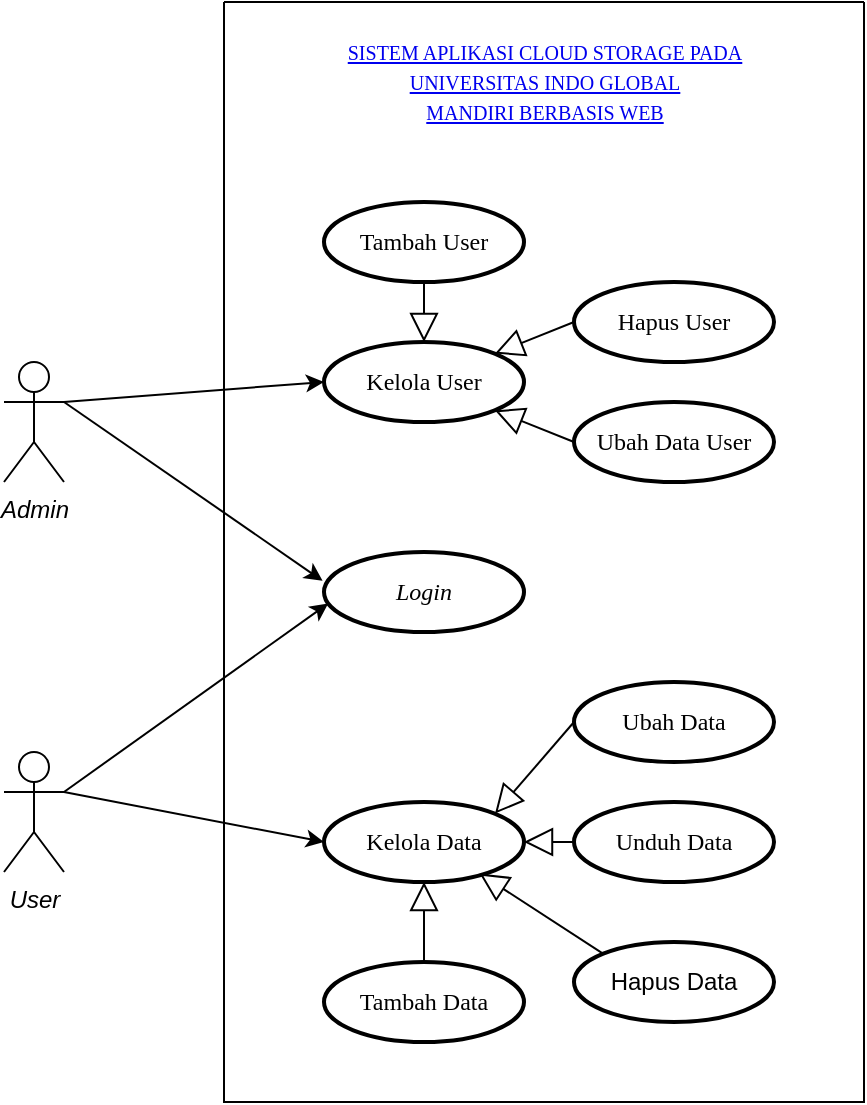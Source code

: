 <mxfile version="24.3.0" type="device">
  <diagram name="Page-1" id="Fcc1T9phfIbI1bTRVX9n">
    <mxGraphModel dx="1195" dy="682" grid="1" gridSize="10" guides="1" tooltips="1" connect="1" arrows="1" fold="1" page="1" pageScale="1" pageWidth="850" pageHeight="1100" math="0" shadow="0">
      <root>
        <mxCell id="0" />
        <mxCell id="1" parent="0" />
        <mxCell id="rWLaTV12xomInbaRfFif-10" value="&lt;i data-sider-select-id=&quot;875af68b-1a76-420d-96b5-91dd6cced167&quot;&gt;User&lt;/i&gt;" style="shape=umlActor;verticalLabelPosition=bottom;verticalAlign=top;html=1;" vertex="1" parent="1">
          <mxGeometry x="90" y="425" width="30" height="60" as="geometry" />
        </mxCell>
        <mxCell id="rWLaTV12xomInbaRfFif-11" value="&lt;i data-sider-select-id=&quot;42cf9fa2-a383-4419-97d2-a9e3e5a75506&quot;&gt;Admin&lt;/i&gt;" style="shape=umlActor;verticalLabelPosition=bottom;verticalAlign=top;html=1;" vertex="1" parent="1">
          <mxGeometry x="90" y="230" width="30" height="60" as="geometry" />
        </mxCell>
        <mxCell id="rWLaTV12xomInbaRfFif-28" value="" style="endArrow=classic;html=1;rounded=0;exitX=1;exitY=0.333;exitDx=0;exitDy=0;exitPerimeter=0;entryX=0.021;entryY=0.643;entryDx=0;entryDy=0;entryPerimeter=0;" edge="1" parent="1" source="rWLaTV12xomInbaRfFif-10" target="rWLaTV12xomInbaRfFif-18">
          <mxGeometry width="50" height="50" relative="1" as="geometry">
            <mxPoint x="340" y="540" as="sourcePoint" />
            <mxPoint x="320" y="480" as="targetPoint" />
          </mxGeometry>
        </mxCell>
        <mxCell id="rWLaTV12xomInbaRfFif-30" value="" style="endArrow=classic;html=1;rounded=0;exitX=1;exitY=0.333;exitDx=0;exitDy=0;exitPerimeter=0;entryX=-0.007;entryY=0.36;entryDx=0;entryDy=0;entryPerimeter=0;" edge="1" parent="1" source="rWLaTV12xomInbaRfFif-11" target="rWLaTV12xomInbaRfFif-18">
          <mxGeometry width="50" height="50" relative="1" as="geometry">
            <mxPoint x="330" y="550" as="sourcePoint" />
            <mxPoint x="270" y="250" as="targetPoint" />
          </mxGeometry>
        </mxCell>
        <mxCell id="rWLaTV12xomInbaRfFif-37" value="" style="swimlane;startSize=0;" vertex="1" parent="1">
          <mxGeometry x="200" y="50" width="320" height="550" as="geometry" />
        </mxCell>
        <mxCell id="rWLaTV12xomInbaRfFif-58" value="&lt;a name=&quot;_Hlk164982327&quot;&gt;&lt;span data-sider-select-id=&quot;b497a8ee-940e-438e-814c-84d27de13650&quot; style=&quot;line-height: 107%; font-family: &amp;quot;Times New Roman&amp;quot;, serif;&quot; lang=&quot;EN-US&quot;&gt;&lt;font data-sider-select-id=&quot;41bdfc3f-b957-439e-b9e5-12259365b38b&quot; style=&quot;font-size: 10px;&quot;&gt;SISTEM APLIKASI CLOUD STORAGE PADA&lt;/font&gt;&lt;/span&gt;&lt;/a&gt;&lt;div&gt;&lt;a name=&quot;_Hlk164982327&quot;&gt;&lt;span data-sider-select-id=&quot;b497a8ee-940e-438e-814c-84d27de13650&quot; style=&quot;line-height: 107%; font-family: &amp;quot;Times New Roman&amp;quot;, serif;&quot; lang=&quot;EN-US&quot;&gt;&lt;font data-sider-select-id=&quot;41bdfc3f-b957-439e-b9e5-12259365b38b&quot; style=&quot;font-size: 10px;&quot;&gt;UNIVERSITAS INDO GLOBAL&lt;br&gt;MANDIRI BERBASIS WEB&lt;/font&gt;&lt;/span&gt;&lt;/a&gt;&lt;/div&gt;" style="text;html=1;align=center;verticalAlign=middle;resizable=0;points=[];autosize=1;strokeColor=none;fillColor=none;" vertex="1" parent="rWLaTV12xomInbaRfFif-37">
          <mxGeometry x="50" y="10" width="220" height="60" as="geometry" />
        </mxCell>
        <mxCell id="rWLaTV12xomInbaRfFif-46" value="&lt;font data-sider-select-id=&quot;2383cc40-95ec-4c2f-be98-fb768a32d19f&quot; face=&quot;Times New Roman&quot;&gt;Tambah User&lt;/font&gt;" style="strokeWidth=2;html=1;shape=mxgraph.flowchart.start_1;whiteSpace=wrap;" vertex="1" parent="rWLaTV12xomInbaRfFif-37">
          <mxGeometry x="50" y="100" width="100" height="40" as="geometry" />
        </mxCell>
        <mxCell id="rWLaTV12xomInbaRfFif-42" value="&lt;font data-sider-select-id=&quot;a2499c81-ecbc-428b-a66f-d0fd2b211790&quot; face=&quot;Times New Roman&quot;&gt;Kelola User&lt;/font&gt;" style="strokeWidth=2;html=1;shape=mxgraph.flowchart.start_1;whiteSpace=wrap;" vertex="1" parent="rWLaTV12xomInbaRfFif-37">
          <mxGeometry x="50" y="170" width="100" height="40" as="geometry" />
        </mxCell>
        <mxCell id="rWLaTV12xomInbaRfFif-52" value="" style="endArrow=block;html=1;rounded=0;exitX=0.5;exitY=1;exitDx=0;exitDy=0;exitPerimeter=0;entryX=0.5;entryY=0;entryDx=0;entryDy=0;entryPerimeter=0;endFill=0;endSize=12;" edge="1" parent="rWLaTV12xomInbaRfFif-37" source="rWLaTV12xomInbaRfFif-46" target="rWLaTV12xomInbaRfFif-42">
          <mxGeometry width="50" height="50" relative="1" as="geometry">
            <mxPoint x="200" y="145" as="sourcePoint" />
            <mxPoint x="153" y="187" as="targetPoint" />
          </mxGeometry>
        </mxCell>
        <mxCell id="rWLaTV12xomInbaRfFif-18" value="&lt;font data-sider-select-id=&quot;e4a3e0ee-0ef8-4b8d-976e-70de09336564&quot; face=&quot;Times New Roman&quot;&gt;&lt;i data-sider-select-id=&quot;9661b658-2831-483a-a566-1d33a366ef66&quot;&gt;Login&lt;/i&gt;&lt;/font&gt;" style="strokeWidth=2;html=1;shape=mxgraph.flowchart.start_1;whiteSpace=wrap;" vertex="1" parent="rWLaTV12xomInbaRfFif-37">
          <mxGeometry x="50" y="275" width="100" height="40" as="geometry" />
        </mxCell>
        <mxCell id="rWLaTV12xomInbaRfFif-13" value="&lt;font data-sider-select-id=&quot;a2499c81-ecbc-428b-a66f-d0fd2b211790&quot; face=&quot;Times New Roman&quot;&gt;Kelola Data&lt;/font&gt;" style="strokeWidth=2;html=1;shape=mxgraph.flowchart.start_1;whiteSpace=wrap;" vertex="1" parent="rWLaTV12xomInbaRfFif-37">
          <mxGeometry x="50" y="400" width="100" height="40" as="geometry" />
        </mxCell>
        <mxCell id="rWLaTV12xomInbaRfFif-25" value="&lt;font data-sider-select-id=&quot;2383cc40-95ec-4c2f-be98-fb768a32d19f&quot; face=&quot;Times New Roman&quot;&gt;Tambah Data&lt;/font&gt;" style="strokeWidth=2;html=1;shape=mxgraph.flowchart.start_1;whiteSpace=wrap;" vertex="1" parent="rWLaTV12xomInbaRfFif-37">
          <mxGeometry x="50" y="480" width="100" height="40" as="geometry" />
        </mxCell>
        <mxCell id="rWLaTV12xomInbaRfFif-56" value="" style="endArrow=block;html=1;rounded=0;exitX=0.5;exitY=0;exitDx=0;exitDy=0;exitPerimeter=0;entryX=0.5;entryY=1;entryDx=0;entryDy=0;entryPerimeter=0;endFill=0;endSize=12;" edge="1" parent="rWLaTV12xomInbaRfFif-37" source="rWLaTV12xomInbaRfFif-25" target="rWLaTV12xomInbaRfFif-13">
          <mxGeometry width="50" height="50" relative="1" as="geometry">
            <mxPoint x="210" y="485" as="sourcePoint" />
            <mxPoint x="153" y="453" as="targetPoint" />
          </mxGeometry>
        </mxCell>
        <mxCell id="rWLaTV12xomInbaRfFif-19" value="&lt;font data-sider-select-id=&quot;ace2b0cb-16a5-4c7d-add7-e099d607efed&quot; face=&quot;Times New Roman&quot;&gt;Unduh Data&lt;/font&gt;" style="strokeWidth=2;html=1;shape=mxgraph.flowchart.start_1;whiteSpace=wrap;" vertex="1" parent="rWLaTV12xomInbaRfFif-37">
          <mxGeometry x="175" y="400" width="100" height="40" as="geometry" />
        </mxCell>
        <mxCell id="rWLaTV12xomInbaRfFif-55" value="" style="endArrow=block;html=1;rounded=0;entryX=1;entryY=0.5;entryDx=0;entryDy=0;entryPerimeter=0;endFill=0;endSize=12;exitX=0;exitY=0.5;exitDx=0;exitDy=0;exitPerimeter=0;" edge="1" parent="rWLaTV12xomInbaRfFif-37" source="rWLaTV12xomInbaRfFif-19" target="rWLaTV12xomInbaRfFif-13">
          <mxGeometry width="50" height="50" relative="1" as="geometry">
            <mxPoint x="190" y="440" as="sourcePoint" />
            <mxPoint x="153" y="417" as="targetPoint" />
          </mxGeometry>
        </mxCell>
        <mxCell id="rWLaTV12xomInbaRfFif-20" value="Hapus Data" style="strokeWidth=2;html=1;shape=mxgraph.flowchart.start_1;whiteSpace=wrap;" vertex="1" parent="rWLaTV12xomInbaRfFif-37">
          <mxGeometry x="175" y="470" width="100" height="40" as="geometry" />
        </mxCell>
        <mxCell id="rWLaTV12xomInbaRfFif-57" value="" style="endArrow=block;html=1;rounded=0;exitX=0.145;exitY=0.145;exitDx=0;exitDy=0;exitPerimeter=0;entryX=0.778;entryY=0.893;entryDx=0;entryDy=0;entryPerimeter=0;endFill=0;endSize=12;" edge="1" parent="rWLaTV12xomInbaRfFif-37" source="rWLaTV12xomInbaRfFif-20" target="rWLaTV12xomInbaRfFif-13">
          <mxGeometry width="50" height="50" relative="1" as="geometry">
            <mxPoint x="110" y="520" as="sourcePoint" />
            <mxPoint x="110" y="460" as="targetPoint" />
          </mxGeometry>
        </mxCell>
        <mxCell id="rWLaTV12xomInbaRfFif-21" value="&lt;font data-sider-select-id=&quot;be54f2a5-352d-480a-8749-579a075111d5&quot; face=&quot;Times New Roman&quot;&gt;Ubah Data&lt;/font&gt;" style="strokeWidth=2;html=1;shape=mxgraph.flowchart.start_1;whiteSpace=wrap;" vertex="1" parent="rWLaTV12xomInbaRfFif-37">
          <mxGeometry x="175" y="340" width="100" height="40" as="geometry" />
        </mxCell>
        <mxCell id="rWLaTV12xomInbaRfFif-54" value="" style="endArrow=block;html=1;rounded=0;exitX=0;exitY=0.5;exitDx=0;exitDy=0;exitPerimeter=0;entryX=0.855;entryY=0.145;entryDx=0;entryDy=0;entryPerimeter=0;endFill=0;endSize=12;" edge="1" parent="rWLaTV12xomInbaRfFif-37" source="rWLaTV12xomInbaRfFif-21" target="rWLaTV12xomInbaRfFif-13">
          <mxGeometry width="50" height="50" relative="1" as="geometry">
            <mxPoint x="210" y="245" as="sourcePoint" />
            <mxPoint x="153" y="223" as="targetPoint" />
          </mxGeometry>
        </mxCell>
        <mxCell id="rWLaTV12xomInbaRfFif-45" value="&lt;font data-sider-select-id=&quot;cd4671c0-0fde-44b0-9225-674e0c319b2e&quot; face=&quot;Times New Roman&quot;&gt;Ubah Data User&lt;/font&gt;" style="strokeWidth=2;html=1;shape=mxgraph.flowchart.start_1;whiteSpace=wrap;" vertex="1" parent="rWLaTV12xomInbaRfFif-37">
          <mxGeometry x="175" y="200" width="100" height="40" as="geometry" />
        </mxCell>
        <mxCell id="rWLaTV12xomInbaRfFif-53" value="" style="endArrow=block;html=1;rounded=0;exitX=0;exitY=0.5;exitDx=0;exitDy=0;exitPerimeter=0;entryX=0.855;entryY=0.855;entryDx=0;entryDy=0;entryPerimeter=0;endFill=0;endSize=12;" edge="1" parent="rWLaTV12xomInbaRfFif-37" source="rWLaTV12xomInbaRfFif-45" target="rWLaTV12xomInbaRfFif-42">
          <mxGeometry width="50" height="50" relative="1" as="geometry">
            <mxPoint x="430" y="120" as="sourcePoint" />
            <mxPoint x="430" y="180" as="targetPoint" />
          </mxGeometry>
        </mxCell>
        <mxCell id="rWLaTV12xomInbaRfFif-44" value="&lt;font data-sider-select-id=&quot;13d2b5fb-2d3f-41b2-859c-6e49f686d84d&quot; face=&quot;Times New Roman&quot;&gt;Hapus User&lt;/font&gt;" style="strokeWidth=2;html=1;shape=mxgraph.flowchart.start_1;whiteSpace=wrap;" vertex="1" parent="rWLaTV12xomInbaRfFif-37">
          <mxGeometry x="175" y="140" width="100" height="40" as="geometry" />
        </mxCell>
        <mxCell id="rWLaTV12xomInbaRfFif-51" value="" style="endArrow=block;html=1;rounded=0;exitX=0;exitY=0.5;exitDx=0;exitDy=0;exitPerimeter=0;entryX=0.855;entryY=0.145;entryDx=0;entryDy=0;entryPerimeter=0;endFill=0;endSize=12;" edge="1" parent="rWLaTV12xomInbaRfFif-37" source="rWLaTV12xomInbaRfFif-44" target="rWLaTV12xomInbaRfFif-42">
          <mxGeometry width="50" height="50" relative="1" as="geometry">
            <mxPoint x="237" y="160" as="sourcePoint" />
            <mxPoint x="190" y="202" as="targetPoint" />
          </mxGeometry>
        </mxCell>
        <mxCell id="rWLaTV12xomInbaRfFif-39" value="" style="endArrow=classic;html=1;rounded=0;entryX=0;entryY=0.5;entryDx=0;entryDy=0;entryPerimeter=0;exitX=1;exitY=0.333;exitDx=0;exitDy=0;exitPerimeter=0;" edge="1" parent="1" source="rWLaTV12xomInbaRfFif-10" target="rWLaTV12xomInbaRfFif-13">
          <mxGeometry width="50" height="50" relative="1" as="geometry">
            <mxPoint x="110" y="430" as="sourcePoint" />
            <mxPoint x="243" y="442" as="targetPoint" />
          </mxGeometry>
        </mxCell>
        <mxCell id="rWLaTV12xomInbaRfFif-47" value="" style="endArrow=classic;html=1;rounded=0;exitX=1;exitY=0.333;exitDx=0;exitDy=0;exitPerimeter=0;entryX=0;entryY=0.5;entryDx=0;entryDy=0;entryPerimeter=0;" edge="1" parent="1" source="rWLaTV12xomInbaRfFif-11" target="rWLaTV12xomInbaRfFif-42">
          <mxGeometry width="50" height="50" relative="1" as="geometry">
            <mxPoint x="130" y="260" as="sourcePoint" />
            <mxPoint x="249" y="358" as="targetPoint" />
          </mxGeometry>
        </mxCell>
      </root>
    </mxGraphModel>
  </diagram>
</mxfile>
